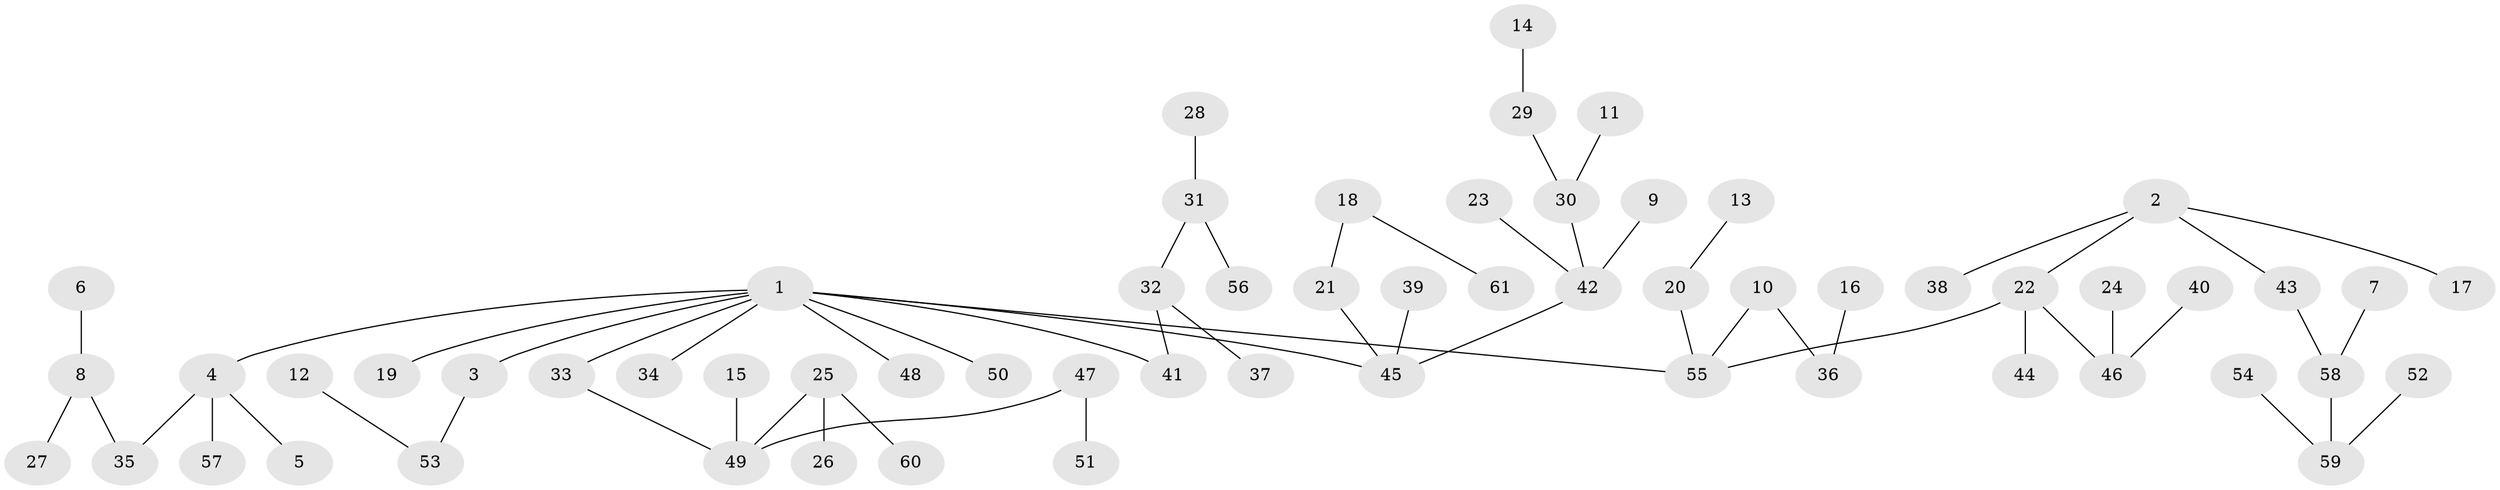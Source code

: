 // original degree distribution, {7: 0.00819672131147541, 5: 0.040983606557377046, 4: 0.06557377049180328, 2: 0.22950819672131148, 3: 0.1721311475409836, 1: 0.48360655737704916}
// Generated by graph-tools (version 1.1) at 2025/26/03/09/25 03:26:30]
// undirected, 61 vertices, 60 edges
graph export_dot {
graph [start="1"]
  node [color=gray90,style=filled];
  1;
  2;
  3;
  4;
  5;
  6;
  7;
  8;
  9;
  10;
  11;
  12;
  13;
  14;
  15;
  16;
  17;
  18;
  19;
  20;
  21;
  22;
  23;
  24;
  25;
  26;
  27;
  28;
  29;
  30;
  31;
  32;
  33;
  34;
  35;
  36;
  37;
  38;
  39;
  40;
  41;
  42;
  43;
  44;
  45;
  46;
  47;
  48;
  49;
  50;
  51;
  52;
  53;
  54;
  55;
  56;
  57;
  58;
  59;
  60;
  61;
  1 -- 3 [weight=1.0];
  1 -- 4 [weight=1.0];
  1 -- 19 [weight=1.0];
  1 -- 33 [weight=1.0];
  1 -- 34 [weight=1.0];
  1 -- 41 [weight=1.0];
  1 -- 45 [weight=1.0];
  1 -- 48 [weight=1.0];
  1 -- 50 [weight=1.0];
  1 -- 55 [weight=1.0];
  2 -- 17 [weight=1.0];
  2 -- 22 [weight=1.0];
  2 -- 38 [weight=1.0];
  2 -- 43 [weight=1.0];
  3 -- 53 [weight=1.0];
  4 -- 5 [weight=1.0];
  4 -- 35 [weight=1.0];
  4 -- 57 [weight=1.0];
  6 -- 8 [weight=1.0];
  7 -- 58 [weight=1.0];
  8 -- 27 [weight=1.0];
  8 -- 35 [weight=1.0];
  9 -- 42 [weight=1.0];
  10 -- 36 [weight=1.0];
  10 -- 55 [weight=1.0];
  11 -- 30 [weight=1.0];
  12 -- 53 [weight=1.0];
  13 -- 20 [weight=1.0];
  14 -- 29 [weight=1.0];
  15 -- 49 [weight=1.0];
  16 -- 36 [weight=1.0];
  18 -- 21 [weight=1.0];
  18 -- 61 [weight=1.0];
  20 -- 55 [weight=1.0];
  21 -- 45 [weight=1.0];
  22 -- 44 [weight=1.0];
  22 -- 46 [weight=1.0];
  22 -- 55 [weight=1.0];
  23 -- 42 [weight=1.0];
  24 -- 46 [weight=1.0];
  25 -- 26 [weight=1.0];
  25 -- 49 [weight=1.0];
  25 -- 60 [weight=1.0];
  28 -- 31 [weight=1.0];
  29 -- 30 [weight=1.0];
  30 -- 42 [weight=1.0];
  31 -- 32 [weight=1.0];
  31 -- 56 [weight=1.0];
  32 -- 37 [weight=1.0];
  32 -- 41 [weight=1.0];
  33 -- 49 [weight=1.0];
  39 -- 45 [weight=1.0];
  40 -- 46 [weight=1.0];
  42 -- 45 [weight=1.0];
  43 -- 58 [weight=1.0];
  47 -- 49 [weight=1.0];
  47 -- 51 [weight=1.0];
  52 -- 59 [weight=1.0];
  54 -- 59 [weight=1.0];
  58 -- 59 [weight=1.0];
}

